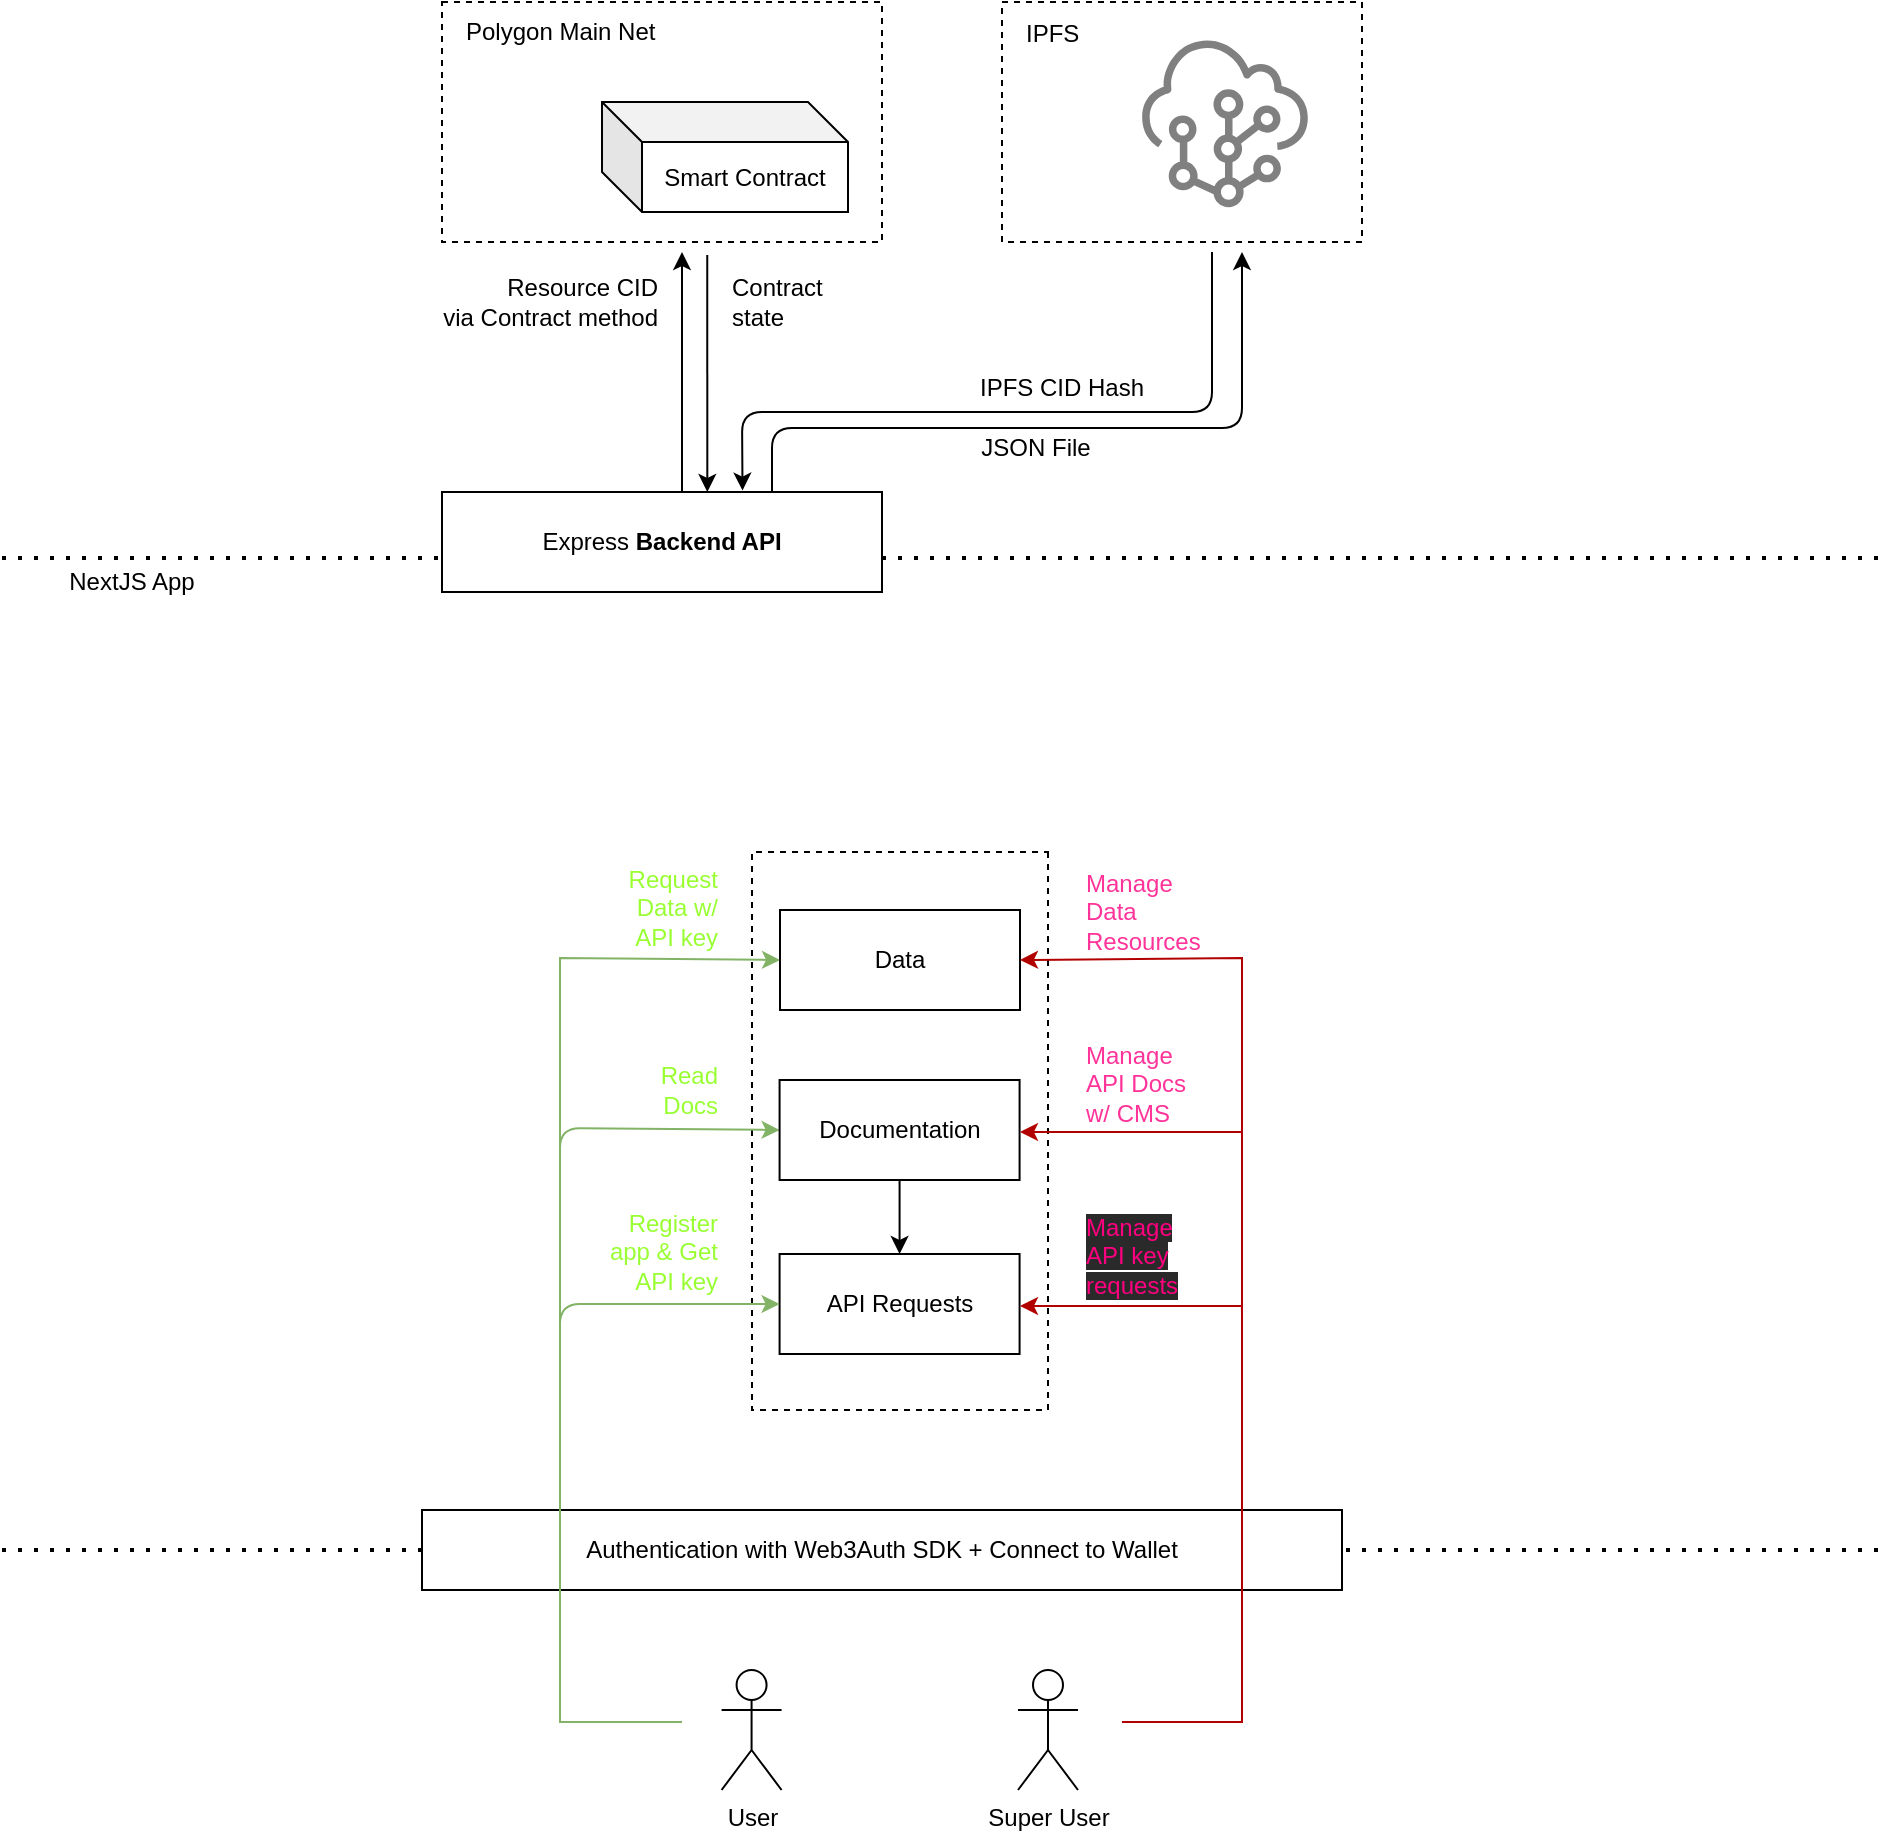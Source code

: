 <mxfile>
    <diagram id="SIpeTJENHiE1sl-4lK3j" name="Page-1">
        <mxGraphModel dx="1449" dy="589" grid="1" gridSize="10" guides="1" tooltips="1" connect="1" arrows="1" fold="1" page="0" pageScale="1" pageWidth="850" pageHeight="1100" math="0" shadow="0">
            <root>
                <mxCell id="0"/>
                <mxCell id="1" parent="0"/>
                <mxCell id="141" value="" style="endArrow=none;dashed=1;html=1;dashPattern=1 3;strokeWidth=2;" parent="1" edge="1">
                    <mxGeometry width="50" height="50" relative="1" as="geometry">
                        <mxPoint x="110" y="834" as="sourcePoint"/>
                        <mxPoint x="1050" y="834" as="targetPoint"/>
                    </mxGeometry>
                </mxCell>
                <mxCell id="129" value="" style="rounded=0;whiteSpace=wrap;html=1;dashed=1;rotation=90;" parent="1" vertex="1">
                    <mxGeometry x="419.5" y="550.5" width="279" height="148" as="geometry"/>
                </mxCell>
                <mxCell id="116" value="" style="endArrow=none;dashed=1;html=1;dashPattern=1 3;strokeWidth=2;" parent="1" edge="1">
                    <mxGeometry width="50" height="50" relative="1" as="geometry">
                        <mxPoint x="110" y="338" as="sourcePoint"/>
                        <mxPoint x="1050" y="338" as="targetPoint"/>
                    </mxGeometry>
                </mxCell>
                <mxCell id="107" style="edgeStyle=none;html=1;entryX=0.683;entryY=-0.014;entryDx=0;entryDy=0;entryPerimeter=0;" parent="1" target="94" edge="1">
                    <mxGeometry relative="1" as="geometry">
                        <mxPoint x="715" y="185" as="sourcePoint"/>
                        <mxPoint x="560" y="260" as="targetPoint"/>
                        <Array as="points">
                            <mxPoint x="715" y="265"/>
                            <mxPoint x="480" y="265"/>
                        </Array>
                    </mxGeometry>
                </mxCell>
                <mxCell id="101" value="" style="rounded=0;whiteSpace=wrap;html=1;dashed=1;" parent="1" vertex="1">
                    <mxGeometry x="610" y="60" width="180" height="120" as="geometry"/>
                </mxCell>
                <mxCell id="137" style="edgeStyle=none;html=1;entryX=0;entryY=0.5;entryDx=0;entryDy=0;fillColor=#d5e8d4;strokeColor=#82b366;rounded=0;" parent="1" target="124" edge="1">
                    <mxGeometry relative="1" as="geometry">
                        <Array as="points">
                            <mxPoint x="389" y="920"/>
                            <mxPoint x="389" y="840"/>
                            <mxPoint x="389" y="538"/>
                        </Array>
                        <mxPoint x="450" y="920" as="sourcePoint"/>
                        <mxPoint x="459" y="538" as="targetPoint"/>
                    </mxGeometry>
                </mxCell>
                <mxCell id="53" value="User" style="shape=umlActor;verticalLabelPosition=bottom;verticalAlign=top;html=1;outlineConnect=0;" parent="1" vertex="1">
                    <mxGeometry x="469.79" y="894" width="30" height="60" as="geometry"/>
                </mxCell>
                <mxCell id="79" value="" style="rounded=0;whiteSpace=wrap;html=1;dashed=1;" parent="1" vertex="1">
                    <mxGeometry x="330" y="60" width="220" height="120" as="geometry"/>
                </mxCell>
                <mxCell id="77" value="Smart Contract" style="shape=cube;whiteSpace=wrap;html=1;boundedLbl=1;backgroundOutline=1;darkOpacity=0.05;darkOpacity2=0.1;" parent="1" vertex="1">
                    <mxGeometry x="410" y="110" width="123" height="55" as="geometry"/>
                </mxCell>
                <mxCell id="81" value="Polygon Main Net" style="text;html=1;strokeColor=none;fillColor=none;align=left;verticalAlign=middle;whiteSpace=wrap;rounded=0;dashed=1;" parent="1" vertex="1">
                    <mxGeometry x="340" y="60" width="120" height="30" as="geometry"/>
                </mxCell>
                <mxCell id="94" value="Express &lt;b&gt;Backend API&lt;/b&gt;" style="rounded=0;whiteSpace=wrap;html=1;" parent="1" vertex="1">
                    <mxGeometry x="330" y="305" width="220" height="50" as="geometry"/>
                </mxCell>
                <mxCell id="102" value="IPFS" style="text;html=1;strokeColor=none;fillColor=none;align=left;verticalAlign=middle;whiteSpace=wrap;rounded=0;dashed=1;" parent="1" vertex="1">
                    <mxGeometry x="620" y="61" width="120" height="30" as="geometry"/>
                </mxCell>
                <mxCell id="105" value="" style="endArrow=classic;html=1;exitX=0.75;exitY=0;exitDx=0;exitDy=0;" parent="1" source="94" edge="1">
                    <mxGeometry width="50" height="50" relative="1" as="geometry">
                        <mxPoint x="640" y="275" as="sourcePoint"/>
                        <mxPoint x="730" y="185" as="targetPoint"/>
                        <Array as="points">
                            <mxPoint x="495" y="273"/>
                            <mxPoint x="730" y="273"/>
                        </Array>
                    </mxGeometry>
                </mxCell>
                <mxCell id="106" value="JSON File" style="text;html=1;strokeColor=none;fillColor=none;align=center;verticalAlign=middle;whiteSpace=wrap;rounded=0;dashed=1;" parent="1" vertex="1">
                    <mxGeometry x="577" y="268" width="100" height="30" as="geometry"/>
                </mxCell>
                <mxCell id="108" value="&lt;div&gt;&lt;span&gt;IPFS CID Hash&lt;/span&gt;&lt;/div&gt;" style="text;html=1;strokeColor=none;fillColor=none;align=center;verticalAlign=middle;whiteSpace=wrap;rounded=0;dashed=1;" parent="1" vertex="1">
                    <mxGeometry x="590" y="238" width="100" height="30" as="geometry"/>
                </mxCell>
                <mxCell id="109" value="Resource CID&lt;br&gt;via Contract method" style="text;html=1;strokeColor=none;fillColor=none;align=right;verticalAlign=middle;whiteSpace=wrap;rounded=0;dashed=1;" parent="1" vertex="1">
                    <mxGeometry x="320" y="195" width="120" height="30" as="geometry"/>
                </mxCell>
                <mxCell id="112" value="" style="endArrow=classic;html=1;" parent="1" edge="1">
                    <mxGeometry width="50" height="50" relative="1" as="geometry">
                        <mxPoint x="450" y="304.94" as="sourcePoint"/>
                        <mxPoint x="450" y="185" as="targetPoint"/>
                    </mxGeometry>
                </mxCell>
                <mxCell id="113" value="" style="endArrow=classic;html=1;entryX=0.603;entryY=0;entryDx=0;entryDy=0;entryPerimeter=0;" parent="1" target="94" edge="1">
                    <mxGeometry width="50" height="50" relative="1" as="geometry">
                        <mxPoint x="462.63" y="186.5" as="sourcePoint"/>
                        <mxPoint x="462.63" y="231.5" as="targetPoint"/>
                    </mxGeometry>
                </mxCell>
                <mxCell id="114" value="Contract state" style="text;html=1;strokeColor=none;fillColor=none;align=left;verticalAlign=middle;whiteSpace=wrap;rounded=0;dashed=1;" parent="1" vertex="1">
                    <mxGeometry x="473" y="195" width="60" height="30" as="geometry"/>
                </mxCell>
                <mxCell id="117" value="" style="sketch=0;outlineConnect=0;fontColor=#232F3E;gradientColor=none;fillColor=#808080;strokeColor=none;dashed=0;verticalLabelPosition=bottom;verticalAlign=top;align=center;html=1;fontSize=12;fontStyle=0;aspect=fixed;pointerEvents=1;shape=mxgraph.aws4.resource;shadow=0;" parent="1" vertex="1">
                    <mxGeometry x="680" y="77.41" width="83" height="85.18" as="geometry"/>
                </mxCell>
                <mxCell id="162" value="" style="edgeStyle=none;html=1;" edge="1" parent="1" source="122" target="123">
                    <mxGeometry relative="1" as="geometry"/>
                </mxCell>
                <mxCell id="124" value="Data" style="rounded=0;whiteSpace=wrap;html=1;" parent="1" vertex="1">
                    <mxGeometry x="499" y="514" width="120" height="50" as="geometry"/>
                </mxCell>
                <mxCell id="125" value="&lt;span style=&quot;font-family: helvetica; font-size: 12px; font-style: normal; font-weight: 400; letter-spacing: normal; text-align: left; text-indent: 0px; text-transform: none; word-spacing: 0px; background-color: rgb(42, 42, 42);&quot;&gt;Manage API key&lt;br&gt;requests&lt;/span&gt;" style="text;whiteSpace=wrap;html=1;fontColor=#FF0080;" parent="1" vertex="1">
                    <mxGeometry x="650.18" y="659" width="60" height="40" as="geometry"/>
                </mxCell>
                <mxCell id="138" style="edgeStyle=none;html=1;fillColor=#e51400;strokeColor=#B20000;rounded=0;entryX=1;entryY=0.5;entryDx=0;entryDy=0;" parent="1" target="124" edge="1">
                    <mxGeometry relative="1" as="geometry">
                        <Array as="points">
                            <mxPoint x="730" y="920"/>
                            <mxPoint x="730" y="834"/>
                            <mxPoint x="730" y="538"/>
                        </Array>
                        <mxPoint x="730" y="540" as="targetPoint"/>
                        <mxPoint x="679" y="920" as="sourcePoint"/>
                    </mxGeometry>
                </mxCell>
                <mxCell id="133" value="Super User" style="shape=umlActor;verticalLabelPosition=bottom;verticalAlign=top;html=1;outlineConnect=0;" parent="1" vertex="1">
                    <mxGeometry x="618" y="894" width="30" height="60" as="geometry"/>
                </mxCell>
                <mxCell id="142" value="NextJS App" style="text;html=1;strokeColor=none;fillColor=none;align=center;verticalAlign=middle;whiteSpace=wrap;rounded=0;" parent="1" vertex="1">
                    <mxGeometry x="130" y="335" width="90" height="30" as="geometry"/>
                </mxCell>
                <mxCell id="143" value="Request Data w/ API key" style="text;html=1;strokeColor=none;fillColor=none;align=right;verticalAlign=middle;whiteSpace=wrap;rounded=0;fontColor=#99FF33;" parent="1" vertex="1">
                    <mxGeometry x="409.21" y="498" width="60.79" height="30" as="geometry"/>
                </mxCell>
                <mxCell id="145" value="Register app &amp;amp; Get API key" style="text;html=1;strokeColor=none;fillColor=none;align=right;verticalAlign=middle;whiteSpace=wrap;rounded=0;fontColor=#99FF33;" parent="1" vertex="1">
                    <mxGeometry x="410" y="670" width="59.79" height="30" as="geometry"/>
                </mxCell>
                <mxCell id="149" value="Manage&amp;nbsp; API Docs&amp;nbsp; w/ CMS" style="text;html=1;strokeColor=none;fillColor=none;align=left;verticalAlign=middle;whiteSpace=wrap;rounded=0;fontColor=#FF3399;" parent="1" vertex="1">
                    <mxGeometry x="650" y="578" width="70" height="45" as="geometry"/>
                </mxCell>
                <mxCell id="151" value="&lt;span style=&quot;font-family: &amp;quot;helvetica&amp;quot;&quot;&gt;Manage Data Resources&lt;/span&gt;" style="text;html=1;strokeColor=none;fillColor=none;align=left;verticalAlign=middle;whiteSpace=wrap;rounded=0;fontColor=#FF3399;" parent="1" vertex="1">
                    <mxGeometry x="650.18" y="500" width="42.61" height="30" as="geometry"/>
                </mxCell>
                <mxCell id="153" value="Read Docs" style="text;html=1;strokeColor=none;fillColor=none;align=right;verticalAlign=middle;whiteSpace=wrap;rounded=0;fontColor=#99FF33;" parent="1" vertex="1">
                    <mxGeometry x="423.5" y="589" width="45.5" height="30" as="geometry"/>
                </mxCell>
                <mxCell id="160" value="" style="endArrow=classic;html=1;fontColor=#FF0080;entryX=0;entryY=0.5;entryDx=0;entryDy=0;fillColor=#d5e8d4;strokeColor=#82b366;" parent="1" target="122" edge="1">
                    <mxGeometry width="50" height="50" relative="1" as="geometry">
                        <mxPoint x="389" y="860" as="sourcePoint"/>
                        <mxPoint x="458.79" y="623" as="targetPoint"/>
                        <Array as="points">
                            <mxPoint x="389" y="840"/>
                            <mxPoint x="389" y="710"/>
                            <mxPoint x="389" y="623"/>
                        </Array>
                    </mxGeometry>
                </mxCell>
                <mxCell id="132" value="Authentication with Web3Auth SDK + Connect to Wallet" style="rounded=0;whiteSpace=wrap;html=1;" parent="1" vertex="1">
                    <mxGeometry x="320" y="814" width="460" height="40" as="geometry"/>
                </mxCell>
                <mxCell id="123" value="API Requests" style="rounded=0;whiteSpace=wrap;html=1;" parent="1" vertex="1">
                    <mxGeometry x="498.79" y="686" width="120" height="50" as="geometry"/>
                </mxCell>
                <mxCell id="122" value="Documentation" style="rounded=0;whiteSpace=wrap;html=1;" parent="1" vertex="1">
                    <mxGeometry x="498.79" y="599" width="120" height="50" as="geometry"/>
                </mxCell>
                <mxCell id="168" value="" style="endArrow=classic;html=1;fontColor=#FF0080;entryX=0;entryY=0.5;entryDx=0;entryDy=0;fillColor=#d5e8d4;strokeColor=#82b366;" edge="1" parent="1">
                    <mxGeometry width="50" height="50" relative="1" as="geometry">
                        <mxPoint x="389" y="871" as="sourcePoint"/>
                        <mxPoint x="498.79" y="711" as="targetPoint"/>
                        <Array as="points">
                            <mxPoint x="389" y="798"/>
                            <mxPoint x="389" y="711"/>
                        </Array>
                    </mxGeometry>
                </mxCell>
                <mxCell id="169" style="edgeStyle=none;html=1;fillColor=#e51400;strokeColor=#B20000;rounded=0;entryX=1;entryY=0.5;entryDx=0;entryDy=0;" edge="1" parent="1">
                    <mxGeometry relative="1" as="geometry">
                        <Array as="points">
                            <mxPoint x="730" y="920"/>
                            <mxPoint x="730" y="625"/>
                        </Array>
                        <mxPoint x="619" y="625" as="targetPoint"/>
                        <mxPoint x="680" y="920" as="sourcePoint"/>
                    </mxGeometry>
                </mxCell>
                <mxCell id="170" style="edgeStyle=none;html=1;fillColor=#e51400;strokeColor=#B20000;rounded=0;entryX=1;entryY=0.5;entryDx=0;entryDy=0;" edge="1" parent="1">
                    <mxGeometry relative="1" as="geometry">
                        <Array as="points">
                            <mxPoint x="730" y="920"/>
                            <mxPoint x="730" y="712"/>
                        </Array>
                        <mxPoint x="619" y="712" as="targetPoint"/>
                        <mxPoint x="670" y="920" as="sourcePoint"/>
                    </mxGeometry>
                </mxCell>
            </root>
        </mxGraphModel>
    </diagram>
</mxfile>